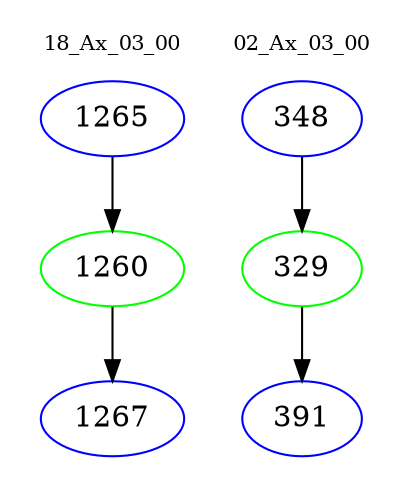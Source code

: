 digraph{
subgraph cluster_0 {
color = white
label = "18_Ax_03_00";
fontsize=10;
T0_1265 [label="1265", color="blue"]
T0_1265 -> T0_1260 [color="black"]
T0_1260 [label="1260", color="green"]
T0_1260 -> T0_1267 [color="black"]
T0_1267 [label="1267", color="blue"]
}
subgraph cluster_1 {
color = white
label = "02_Ax_03_00";
fontsize=10;
T1_348 [label="348", color="blue"]
T1_348 -> T1_329 [color="black"]
T1_329 [label="329", color="green"]
T1_329 -> T1_391 [color="black"]
T1_391 [label="391", color="blue"]
}
}

